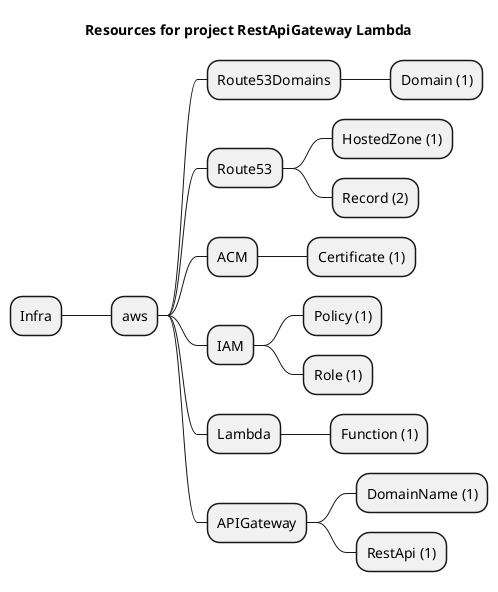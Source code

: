 @startmindmap
title Resources for project RestApiGateway Lambda
skinparam monochrome true
+ Infra
++ aws
+++ Route53Domains
++++ Domain (1)
+++ Route53
++++ HostedZone (1)
++++ Record (2)
+++ ACM
++++ Certificate (1)
+++ IAM
++++ Policy (1)
++++ Role (1)
+++ Lambda
++++ Function (1)
+++ APIGateway
++++ DomainName (1)
++++ RestApi (1)
@endmindmap